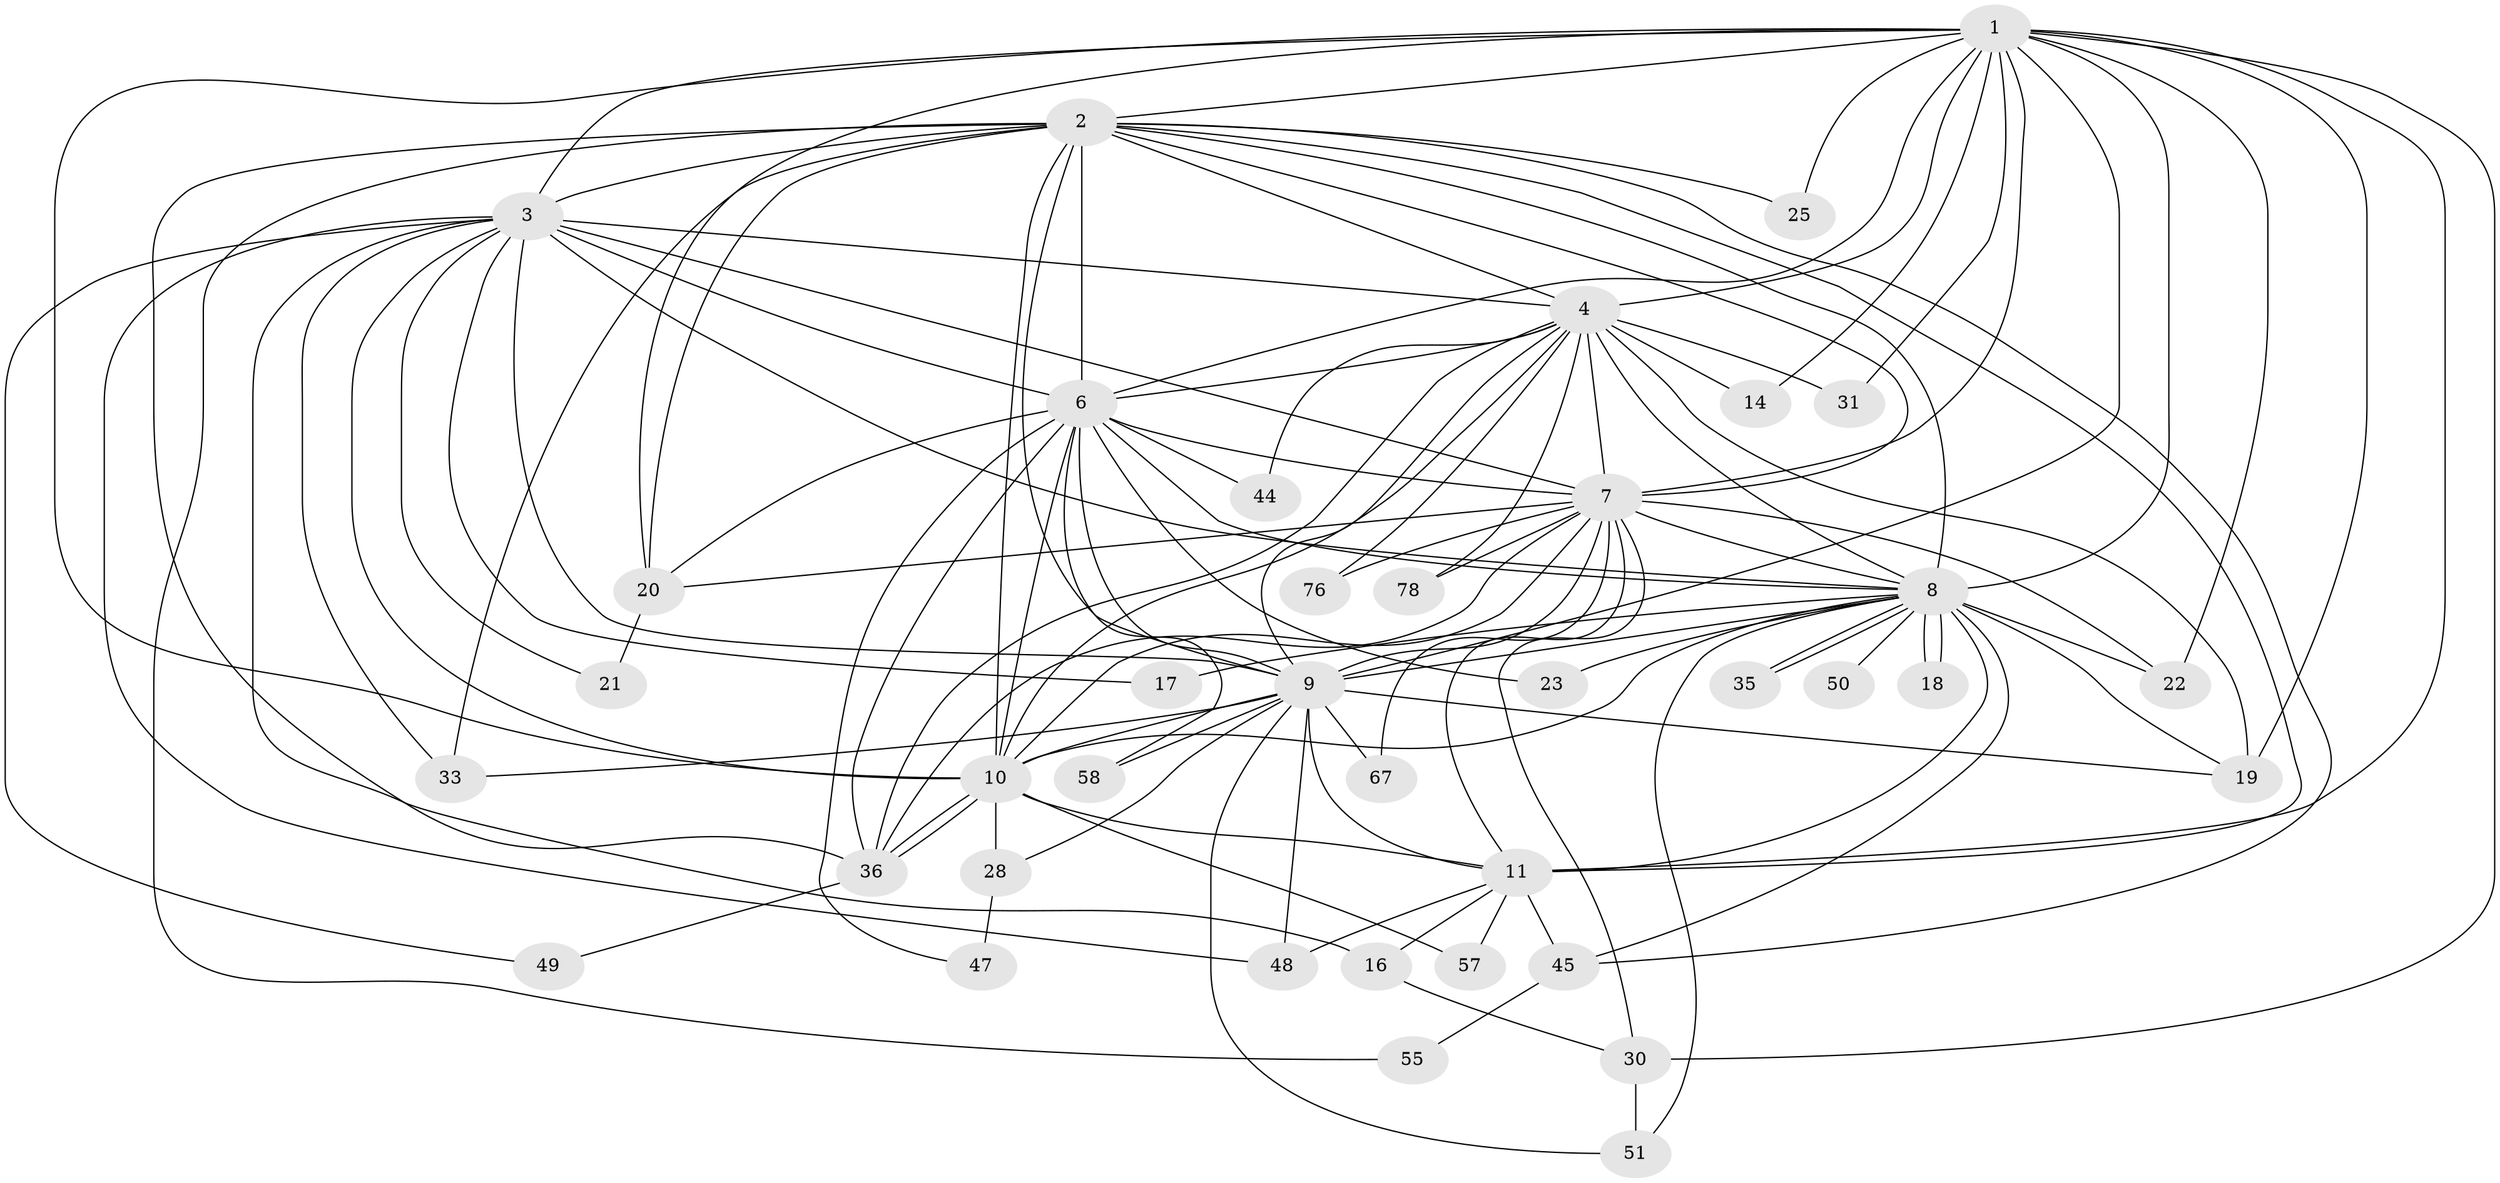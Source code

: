 // original degree distribution, {20: 0.05063291139240506, 12: 0.012658227848101266, 17: 0.02531645569620253, 18: 0.012658227848101266, 19: 0.012658227848101266, 15: 0.012658227848101266, 11: 0.012658227848101266, 2: 0.5569620253164557, 4: 0.08860759493670886, 6: 0.02531645569620253, 3: 0.17721518987341772, 7: 0.012658227848101266}
// Generated by graph-tools (version 1.1) at 2025/17/03/04/25 18:17:48]
// undirected, 39 vertices, 113 edges
graph export_dot {
graph [start="1"]
  node [color=gray90,style=filled];
  1;
  2 [super="+72+42+5"];
  3;
  4;
  6 [super="+13"];
  7;
  8 [super="+27+43+15"];
  9;
  10;
  11 [super="+32+37+29+26"];
  14;
  16;
  17;
  18;
  19 [super="+68+53"];
  20 [super="+24"];
  21;
  22 [super="+74"];
  23;
  25;
  28;
  30 [super="+62"];
  31;
  33;
  35;
  36 [super="+75+65+70+40"];
  44;
  45 [super="+61"];
  47;
  48 [super="+52"];
  49;
  50;
  51 [super="+59"];
  55;
  57;
  58;
  67;
  76;
  78;
  1 -- 2 [weight=3];
  1 -- 3;
  1 -- 4;
  1 -- 6;
  1 -- 7;
  1 -- 8 [weight=3];
  1 -- 9;
  1 -- 10;
  1 -- 14;
  1 -- 19;
  1 -- 22;
  1 -- 25;
  1 -- 30;
  1 -- 31;
  1 -- 20;
  1 -- 11;
  2 -- 3 [weight=3];
  2 -- 4 [weight=2];
  2 -- 6 [weight=3];
  2 -- 7 [weight=2];
  2 -- 8 [weight=4];
  2 -- 9 [weight=3];
  2 -- 10 [weight=3];
  2 -- 33;
  2 -- 11 [weight=2];
  2 -- 45;
  2 -- 20;
  2 -- 55;
  2 -- 25;
  2 -- 36;
  3 -- 4;
  3 -- 6 [weight=2];
  3 -- 7;
  3 -- 8;
  3 -- 9;
  3 -- 10;
  3 -- 16;
  3 -- 17;
  3 -- 21;
  3 -- 33;
  3 -- 49;
  3 -- 48;
  4 -- 6;
  4 -- 7;
  4 -- 8 [weight=2];
  4 -- 9;
  4 -- 10;
  4 -- 14;
  4 -- 31;
  4 -- 44;
  4 -- 76;
  4 -- 78;
  4 -- 36;
  4 -- 19 [weight=2];
  6 -- 7 [weight=2];
  6 -- 8;
  6 -- 9 [weight=2];
  6 -- 10;
  6 -- 20;
  6 -- 23;
  6 -- 44;
  6 -- 58;
  6 -- 36 [weight=2];
  6 -- 47;
  7 -- 8;
  7 -- 9;
  7 -- 10;
  7 -- 11 [weight=2];
  7 -- 20;
  7 -- 30;
  7 -- 67;
  7 -- 76;
  7 -- 78;
  7 -- 36;
  7 -- 22;
  8 -- 9 [weight=2];
  8 -- 10;
  8 -- 17;
  8 -- 18;
  8 -- 18;
  8 -- 22;
  8 -- 35;
  8 -- 35;
  8 -- 45;
  8 -- 11 [weight=3];
  8 -- 50;
  8 -- 19;
  8 -- 23;
  8 -- 51;
  9 -- 10;
  9 -- 11;
  9 -- 19;
  9 -- 28;
  9 -- 33;
  9 -- 48;
  9 -- 51;
  9 -- 58;
  9 -- 67;
  10 -- 28;
  10 -- 36;
  10 -- 36;
  10 -- 57;
  10 -- 11;
  11 -- 16;
  11 -- 45;
  11 -- 57;
  11 -- 48;
  16 -- 30;
  20 -- 21;
  28 -- 47;
  30 -- 51;
  36 -- 49;
  45 -- 55;
}
